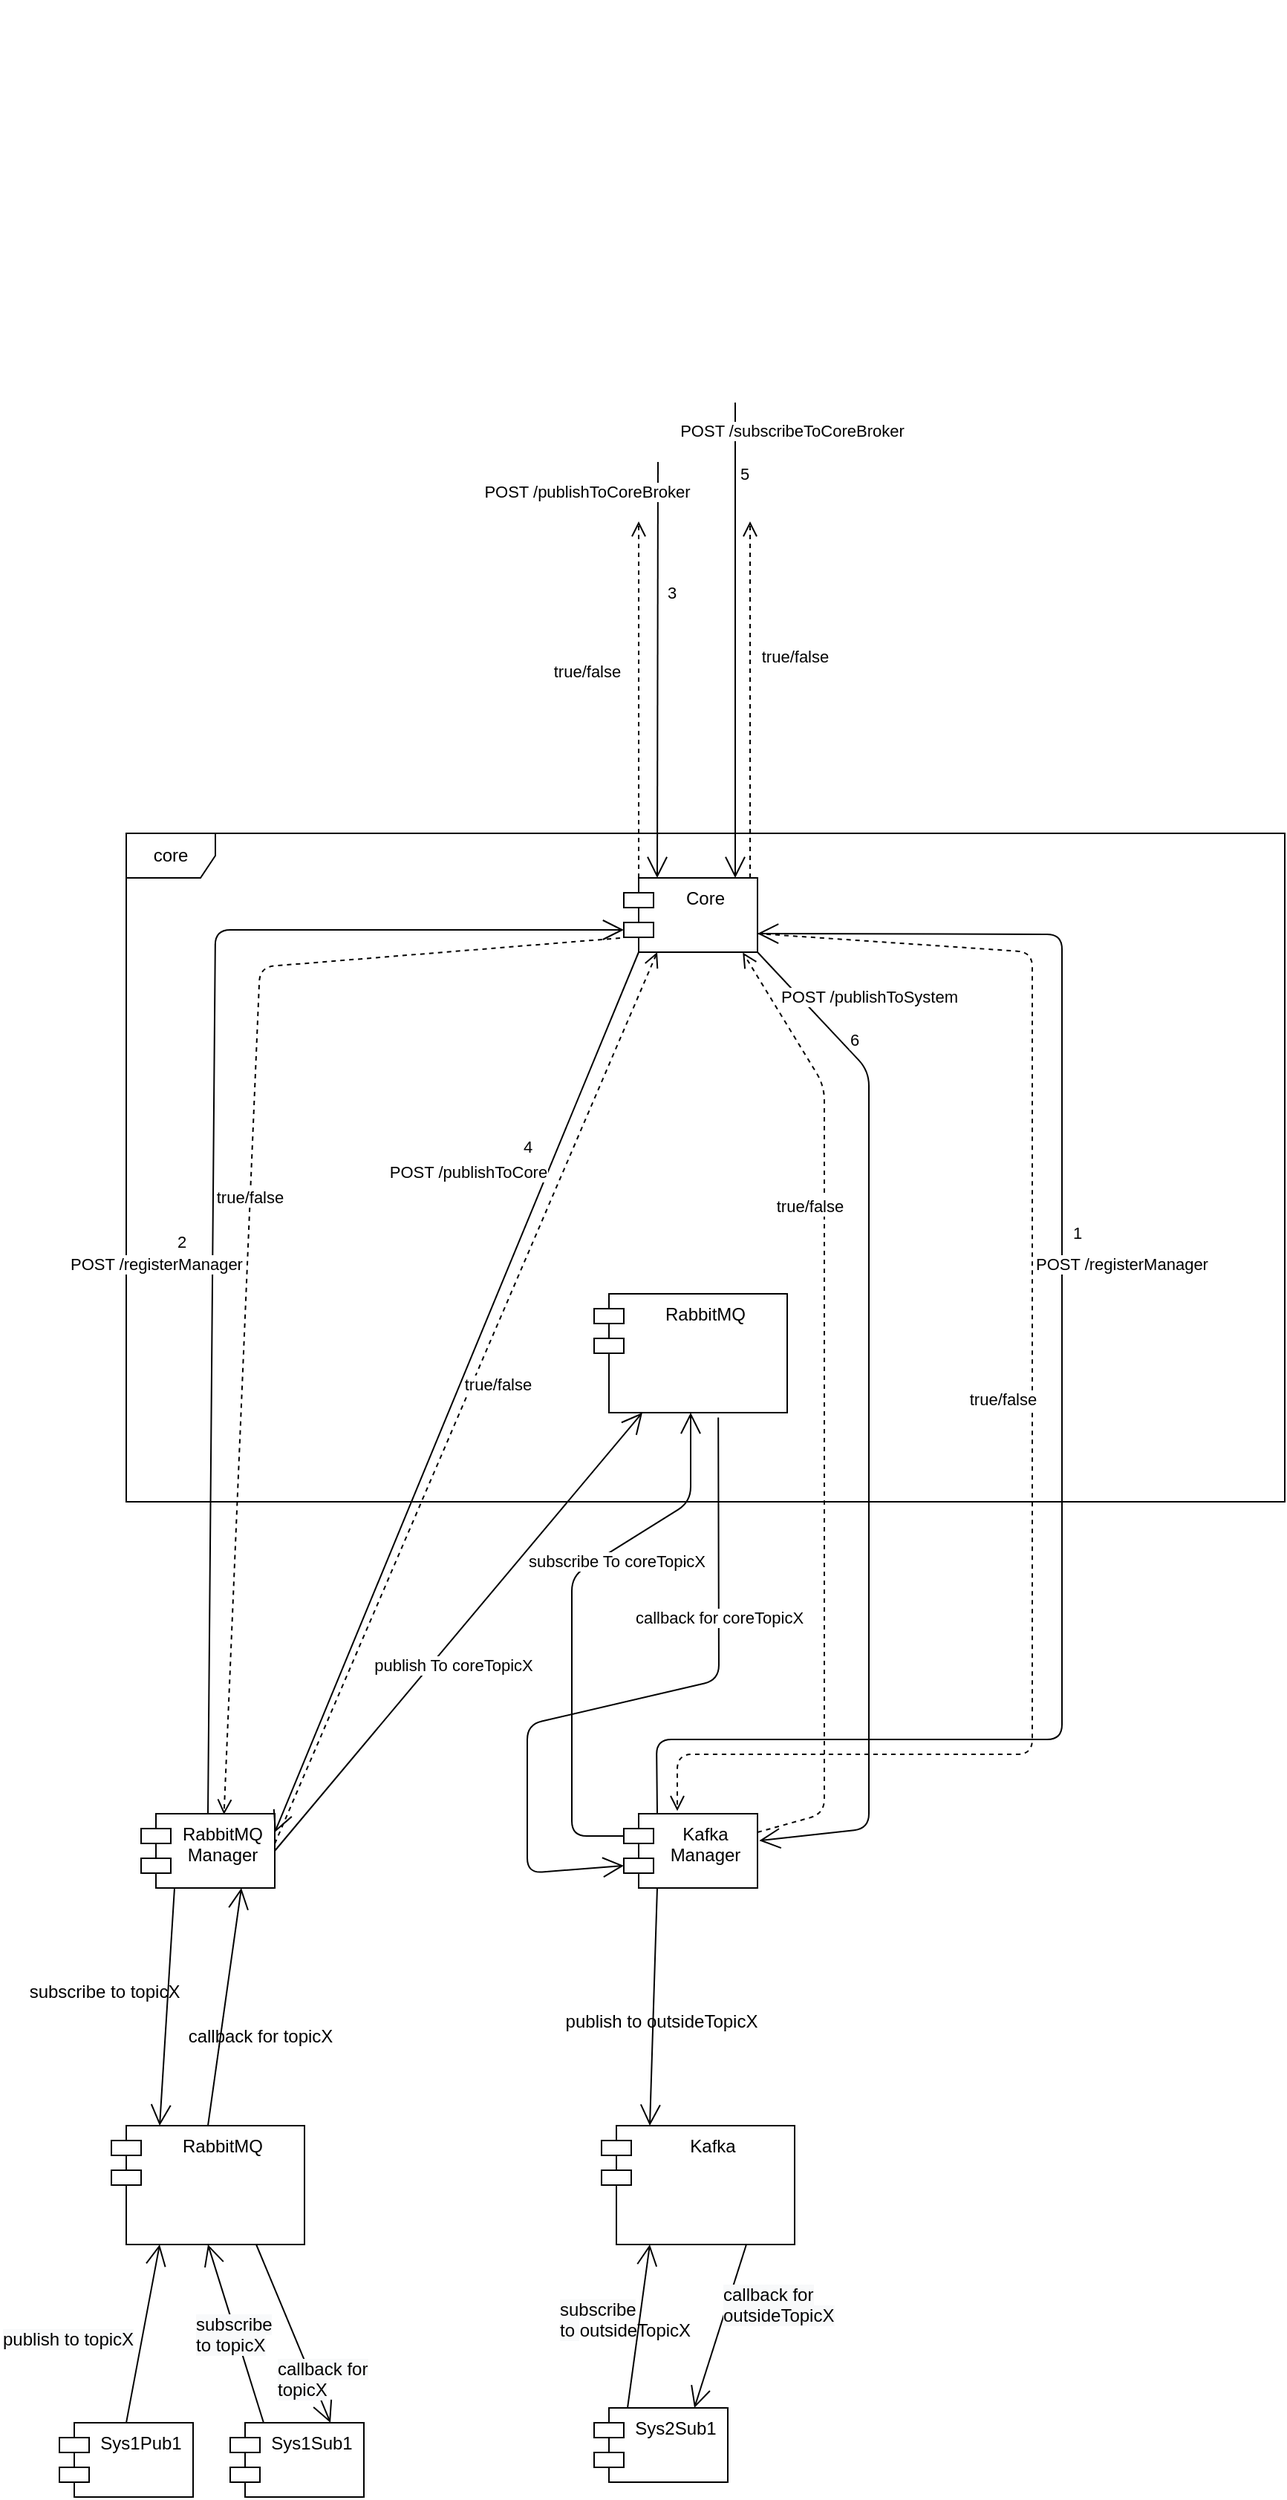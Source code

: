 <mxfile version="14.9.6" type="device"><diagram id="KYY5a7vCeVtsvQTPtS3C" name="Page-1"><mxGraphModel dx="2272" dy="1922" grid="1" gridSize="10" guides="1" tooltips="1" connect="1" arrows="1" fold="1" page="1" pageScale="1" pageWidth="850" pageHeight="1100" math="0" shadow="0"><root><mxCell id="0"/><mxCell id="1" parent="0"/><mxCell id="OAfhAhUe7wqLS1diVgSE-1" value="core" style="shape=umlFrame;whiteSpace=wrap;html=1;" parent="1" vertex="1"><mxGeometry x="60" y="50" width="780" height="450" as="geometry"/></mxCell><mxCell id="OAfhAhUe7wqLS1diVgSE-2" value="RabbitMQ" style="shape=module;align=left;spacingLeft=20;align=center;verticalAlign=top;" parent="1" vertex="1"><mxGeometry x="375" y="360" width="130" height="80" as="geometry"/></mxCell><mxCell id="OAfhAhUe7wqLS1diVgSE-3" value="Kafka&#10;Manager" style="shape=module;align=left;spacingLeft=20;align=center;verticalAlign=top;" parent="1" vertex="1"><mxGeometry x="395" y="710" width="90" height="50" as="geometry"/></mxCell><mxCell id="OAfhAhUe7wqLS1diVgSE-4" value="Core" style="shape=module;align=left;spacingLeft=20;align=center;verticalAlign=top;" parent="1" vertex="1"><mxGeometry x="395" y="80" width="90" height="50" as="geometry"/></mxCell><mxCell id="OAfhAhUe7wqLS1diVgSE-5" value="RabbitMQ&#10;Manager" style="shape=module;align=left;spacingLeft=20;align=center;verticalAlign=top;" parent="1" vertex="1"><mxGeometry x="70" y="710" width="90" height="50" as="geometry"/></mxCell><mxCell id="OAfhAhUe7wqLS1diVgSE-6" value="Kafka" style="shape=module;align=left;spacingLeft=20;align=center;verticalAlign=top;" parent="1" vertex="1"><mxGeometry x="380" y="920" width="130" height="80" as="geometry"/></mxCell><mxCell id="OAfhAhUe7wqLS1diVgSE-7" value="RabbitMQ" style="shape=module;align=left;spacingLeft=20;align=center;verticalAlign=top;" parent="1" vertex="1"><mxGeometry x="50" y="920" width="130" height="80" as="geometry"/></mxCell><mxCell id="OAfhAhUe7wqLS1diVgSE-8" value="" style="endArrow=open;endFill=1;endSize=12;html=1;exitX=0.5;exitY=0;exitDx=0;exitDy=0;entryX=0;entryY=0;entryDx=0;entryDy=35;entryPerimeter=0;" parent="1" source="OAfhAhUe7wqLS1diVgSE-5" target="OAfhAhUe7wqLS1diVgSE-4" edge="1"><mxGeometry width="160" relative="1" as="geometry"><mxPoint x="230" y="420" as="sourcePoint"/><mxPoint x="390" y="420" as="targetPoint"/><Array as="points"><mxPoint x="120" y="115"/></Array></mxGeometry></mxCell><mxCell id="OAfhAhUe7wqLS1diVgSE-10" value="POST /registerManager" style="edgeLabel;html=1;align=center;verticalAlign=middle;resizable=0;points=[];" parent="OAfhAhUe7wqLS1diVgSE-8" vertex="1" connectable="0"><mxGeometry x="-0.144" y="2" relative="1" as="geometry"><mxPoint x="-36" y="2" as="offset"/></mxGeometry></mxCell><mxCell id="OAfhAhUe7wqLS1diVgSE-9" value="" style="endArrow=open;endFill=1;endSize=12;html=1;exitX=0.25;exitY=0;exitDx=0;exitDy=0;entryX=1;entryY=0.75;entryDx=0;entryDy=0;" parent="1" source="OAfhAhUe7wqLS1diVgSE-3" target="OAfhAhUe7wqLS1diVgSE-4" edge="1"><mxGeometry width="160" relative="1" as="geometry"><mxPoint x="125.0" y="720.0" as="sourcePoint"/><mxPoint x="405.0" y="125" as="targetPoint"/><Array as="points"><mxPoint x="417" y="660"/><mxPoint x="690" y="660"/><mxPoint x="690" y="118"/></Array></mxGeometry></mxCell><mxCell id="OAfhAhUe7wqLS1diVgSE-57" value="1" style="edgeLabel;html=1;align=center;verticalAlign=middle;resizable=0;points=[];" parent="OAfhAhUe7wqLS1diVgSE-9" vertex="1" connectable="0"><mxGeometry x="0.241" y="1" relative="1" as="geometry"><mxPoint x="11" as="offset"/></mxGeometry></mxCell><mxCell id="OAfhAhUe7wqLS1diVgSE-11" value="POST /registerManager" style="edgeLabel;html=1;align=center;verticalAlign=middle;resizable=0;points=[];" parent="1" vertex="1" connectable="0"><mxGeometry x="730.001" y="340.005" as="geometry"/></mxCell><mxCell id="OAfhAhUe7wqLS1diVgSE-12" value="true/false" style="html=1;verticalAlign=bottom;endArrow=open;dashed=1;endSize=8;entryX=0.62;entryY=0.01;entryDx=0;entryDy=0;entryPerimeter=0;exitX=-0.028;exitY=0.81;exitDx=0;exitDy=0;exitPerimeter=0;" parent="1" source="OAfhAhUe7wqLS1diVgSE-4" target="OAfhAhUe7wqLS1diVgSE-5" edge="1"><mxGeometry relative="1" as="geometry"><mxPoint x="360" y="380" as="sourcePoint"/><mxPoint x="280" y="380" as="targetPoint"/><Array as="points"><mxPoint x="150" y="140"/></Array></mxGeometry></mxCell><mxCell id="OAfhAhUe7wqLS1diVgSE-13" value="true/false" style="html=1;verticalAlign=bottom;endArrow=open;dashed=1;endSize=8;exitX=1;exitY=0.75;exitDx=0;exitDy=0;entryX=0.4;entryY=-0.037;entryDx=0;entryDy=0;entryPerimeter=0;" parent="1" source="OAfhAhUe7wqLS1diVgSE-4" target="OAfhAhUe7wqLS1diVgSE-3" edge="1"><mxGeometry x="-0.012" y="-20" relative="1" as="geometry"><mxPoint x="310" y="440" as="sourcePoint"/><mxPoint x="230" y="440" as="targetPoint"/><Array as="points"><mxPoint x="670" y="130"/><mxPoint x="670" y="670"/><mxPoint x="431" y="670"/></Array><mxPoint as="offset"/></mxGeometry></mxCell><mxCell id="OAfhAhUe7wqLS1diVgSE-14" value="" style="endArrow=open;endFill=1;endSize=12;html=1;entryX=0.25;entryY=0;entryDx=0;entryDy=0;" parent="1" target="OAfhAhUe7wqLS1diVgSE-4" edge="1"><mxGeometry width="160" relative="1" as="geometry"><mxPoint x="418" y="-200" as="sourcePoint"/><mxPoint x="520" y="180" as="targetPoint"/></mxGeometry></mxCell><mxCell id="OAfhAhUe7wqLS1diVgSE-15" value="true/false" style="html=1;verticalAlign=bottom;endArrow=open;dashed=1;endSize=8;exitX=0;exitY=0;exitDx=10;exitDy=0;exitPerimeter=0;" parent="1" source="OAfhAhUe7wqLS1diVgSE-4" edge="1"><mxGeometry x="0.083" y="35" relative="1" as="geometry"><mxPoint x="480" y="50" as="sourcePoint"/><mxPoint x="405" y="-160" as="targetPoint"/><mxPoint as="offset"/></mxGeometry></mxCell><mxCell id="OAfhAhUe7wqLS1diVgSE-18" value="POST /publishToCoreBroker" style="edgeLabel;html=1;align=center;verticalAlign=middle;resizable=0;points=[];" parent="1" vertex="1" connectable="0"><mxGeometry x="369.999" y="-179.997" as="geometry"/></mxCell><mxCell id="OAfhAhUe7wqLS1diVgSE-19" value="" style="endArrow=open;endFill=1;endSize=12;html=1;entryX=0.25;entryY=0;entryDx=0;entryDy=0;" parent="1" edge="1"><mxGeometry width="160" relative="1" as="geometry"><mxPoint x="470" y="-240" as="sourcePoint"/><mxPoint x="470" y="80" as="targetPoint"/></mxGeometry></mxCell><mxCell id="OAfhAhUe7wqLS1diVgSE-20" value="true/false" style="html=1;verticalAlign=bottom;endArrow=open;dashed=1;endSize=8;exitX=0;exitY=0;exitDx=10;exitDy=0;exitPerimeter=0;" parent="1" edge="1"><mxGeometry x="0.167" y="-30" relative="1" as="geometry"><mxPoint x="480" y="80" as="sourcePoint"/><mxPoint x="480" y="-160" as="targetPoint"/><mxPoint as="offset"/></mxGeometry></mxCell><mxCell id="OAfhAhUe7wqLS1diVgSE-21" value="POST /subscribeToCoreBroker" style="edgeLabel;html=1;align=center;verticalAlign=middle;resizable=0;points=[];" parent="1" vertex="1" connectable="0"><mxGeometry x="504.999" y="-219.997" as="geometry"><mxPoint x="3" y="-1" as="offset"/></mxGeometry></mxCell><mxCell id="OAfhAhUe7wqLS1diVgSE-22" value="" style="endArrow=open;endFill=1;endSize=12;html=1;exitX=0;exitY=1;exitDx=10;exitDy=0;exitPerimeter=0;entryX=1;entryY=0.25;entryDx=0;entryDy=0;" parent="1" source="OAfhAhUe7wqLS1diVgSE-4" target="OAfhAhUe7wqLS1diVgSE-5" edge="1"><mxGeometry width="160" relative="1" as="geometry"><mxPoint x="360" y="250" as="sourcePoint"/><mxPoint x="520" y="250" as="targetPoint"/></mxGeometry></mxCell><mxCell id="OAfhAhUe7wqLS1diVgSE-23" value="POST /publishToCore" style="edgeLabel;html=1;align=center;verticalAlign=middle;resizable=0;points=[];" parent="OAfhAhUe7wqLS1diVgSE-22" vertex="1" connectable="0"><mxGeometry x="-0.503" y="1" relative="1" as="geometry"><mxPoint x="-55" as="offset"/></mxGeometry></mxCell><mxCell id="OAfhAhUe7wqLS1diVgSE-62" value="4" style="edgeLabel;html=1;align=center;verticalAlign=middle;resizable=0;points=[];" parent="OAfhAhUe7wqLS1diVgSE-22" vertex="1" connectable="0"><mxGeometry x="-0.531" y="1" relative="1" as="geometry"><mxPoint x="-19" y="-9" as="offset"/></mxGeometry></mxCell><mxCell id="OAfhAhUe7wqLS1diVgSE-24" value="true/false" style="html=1;verticalAlign=bottom;endArrow=open;dashed=1;endSize=8;entryX=0.25;entryY=1;entryDx=0;entryDy=0;exitX=1;exitY=0.404;exitDx=0;exitDy=0;exitPerimeter=0;" parent="1" source="OAfhAhUe7wqLS1diVgSE-5" target="OAfhAhUe7wqLS1diVgSE-4" edge="1"><mxGeometry x="0.026" y="-19" relative="1" as="geometry"><mxPoint x="480" y="320" as="sourcePoint"/><mxPoint x="400" y="320" as="targetPoint"/><mxPoint as="offset"/></mxGeometry></mxCell><mxCell id="OAfhAhUe7wqLS1diVgSE-27" value="" style="endArrow=open;endFill=1;endSize=12;html=1;entryX=1.013;entryY=0.363;entryDx=0;entryDy=0;entryPerimeter=0;exitX=1;exitY=1;exitDx=0;exitDy=0;" parent="1" source="OAfhAhUe7wqLS1diVgSE-4" target="OAfhAhUe7wqLS1diVgSE-3" edge="1"><mxGeometry width="160" relative="1" as="geometry"><mxPoint x="360" y="570" as="sourcePoint"/><mxPoint x="520" y="570" as="targetPoint"/><Array as="points"><mxPoint x="560" y="210"/><mxPoint x="560" y="720"/></Array></mxGeometry></mxCell><mxCell id="OAfhAhUe7wqLS1diVgSE-28" value="POST /publishToSystem" style="edgeLabel;html=1;align=center;verticalAlign=middle;resizable=0;points=[];" parent="1" vertex="1" connectable="0"><mxGeometry x="559.998" y="160.003" as="geometry"/></mxCell><mxCell id="OAfhAhUe7wqLS1diVgSE-29" value="true/false" style="html=1;verticalAlign=bottom;endArrow=open;dashed=1;endSize=8;entryX=0.89;entryY=1.004;entryDx=0;entryDy=0;entryPerimeter=0;exitX=1;exitY=0.25;exitDx=0;exitDy=0;" parent="1" source="OAfhAhUe7wqLS1diVgSE-3" target="OAfhAhUe7wqLS1diVgSE-4" edge="1"><mxGeometry x="0.392" y="10" relative="1" as="geometry"><mxPoint x="480" y="370" as="sourcePoint"/><mxPoint x="400" y="370" as="targetPoint"/><Array as="points"><mxPoint x="530" y="710"/><mxPoint x="530" y="220"/></Array><mxPoint as="offset"/></mxGeometry></mxCell><mxCell id="OAfhAhUe7wqLS1diVgSE-30" value="" style="endArrow=open;endFill=1;endSize=12;html=1;exitX=0.25;exitY=1;exitDx=0;exitDy=0;entryX=0.25;entryY=0;entryDx=0;entryDy=0;" parent="1" source="OAfhAhUe7wqLS1diVgSE-5" target="OAfhAhUe7wqLS1diVgSE-7" edge="1"><mxGeometry width="160" relative="1" as="geometry"><mxPoint x="290" y="640" as="sourcePoint"/><mxPoint x="450" y="640" as="targetPoint"/></mxGeometry></mxCell><mxCell id="OAfhAhUe7wqLS1diVgSE-31" value="subscribe to topicX" style="text;html=1;align=center;verticalAlign=middle;resizable=0;points=[];autosize=1;strokeColor=none;" parent="1" vertex="1"><mxGeometry x="-15" y="820" width="120" height="20" as="geometry"/></mxCell><mxCell id="OAfhAhUe7wqLS1diVgSE-32" value="" style="endArrow=open;endFill=1;endSize=12;html=1;exitX=0.5;exitY=0;exitDx=0;exitDy=0;entryX=0.75;entryY=1;entryDx=0;entryDy=0;" parent="1" source="OAfhAhUe7wqLS1diVgSE-7" target="OAfhAhUe7wqLS1diVgSE-5" edge="1"><mxGeometry width="160" relative="1" as="geometry"><mxPoint x="290" y="780" as="sourcePoint"/><mxPoint x="450" y="780" as="targetPoint"/></mxGeometry></mxCell><mxCell id="OAfhAhUe7wqLS1diVgSE-33" value="callback for topicX" style="text;html=1;align=center;verticalAlign=middle;resizable=0;points=[];autosize=1;strokeColor=none;" parent="1" vertex="1"><mxGeometry x="95" y="850" width="110" height="20" as="geometry"/></mxCell><mxCell id="OAfhAhUe7wqLS1diVgSE-34" value="" style="endArrow=open;endFill=1;endSize=12;html=1;exitX=1;exitY=0.5;exitDx=0;exitDy=0;entryX=0.25;entryY=1;entryDx=0;entryDy=0;" parent="1" source="OAfhAhUe7wqLS1diVgSE-5" target="OAfhAhUe7wqLS1diVgSE-2" edge="1"><mxGeometry width="160" relative="1" as="geometry"><mxPoint x="290" y="640" as="sourcePoint"/><mxPoint x="450" y="640" as="targetPoint"/></mxGeometry></mxCell><mxCell id="OAfhAhUe7wqLS1diVgSE-35" value="publish To coreTopicX" style="edgeLabel;html=1;align=center;verticalAlign=middle;resizable=0;points=[];" parent="OAfhAhUe7wqLS1diVgSE-34" vertex="1" connectable="0"><mxGeometry x="0.251" relative="1" as="geometry"><mxPoint x="-35" y="59" as="offset"/></mxGeometry></mxCell><mxCell id="OAfhAhUe7wqLS1diVgSE-36" value="" style="endArrow=open;endFill=1;endSize=12;html=1;exitX=0;exitY=0;exitDx=0;exitDy=15;exitPerimeter=0;entryX=0.5;entryY=1;entryDx=0;entryDy=0;" parent="1" source="OAfhAhUe7wqLS1diVgSE-3" target="OAfhAhUe7wqLS1diVgSE-2" edge="1"><mxGeometry width="160" relative="1" as="geometry"><mxPoint x="290" y="610" as="sourcePoint"/><mxPoint x="450" y="610" as="targetPoint"/><Array as="points"><mxPoint x="360" y="725"/><mxPoint x="360" y="550"/><mxPoint x="440" y="500"/></Array></mxGeometry></mxCell><mxCell id="OAfhAhUe7wqLS1diVgSE-37" value="subscribe To coreTopicX" style="edgeLabel;html=1;align=center;verticalAlign=middle;resizable=0;points=[];" parent="OAfhAhUe7wqLS1diVgSE-36" vertex="1" connectable="0"><mxGeometry x="0.236" relative="1" as="geometry"><mxPoint x="17" y="-2" as="offset"/></mxGeometry></mxCell><mxCell id="OAfhAhUe7wqLS1diVgSE-38" value="" style="endArrow=open;endFill=1;endSize=12;html=1;entryX=0;entryY=0;entryDx=0;entryDy=35;entryPerimeter=0;exitX=0.643;exitY=1.041;exitDx=0;exitDy=0;exitPerimeter=0;" parent="1" source="OAfhAhUe7wqLS1diVgSE-2" target="OAfhAhUe7wqLS1diVgSE-3" edge="1"><mxGeometry width="160" relative="1" as="geometry"><mxPoint x="290" y="610" as="sourcePoint"/><mxPoint x="450" y="610" as="targetPoint"/><Array as="points"><mxPoint x="459" y="620"/><mxPoint x="330" y="650"/><mxPoint x="330" y="750"/></Array></mxGeometry></mxCell><mxCell id="OAfhAhUe7wqLS1diVgSE-39" value="callback for coreTopicX" style="edgeLabel;html=1;align=center;verticalAlign=middle;resizable=0;points=[];" parent="OAfhAhUe7wqLS1diVgSE-38" vertex="1" connectable="0"><mxGeometry x="-0.433" relative="1" as="geometry"><mxPoint as="offset"/></mxGeometry></mxCell><mxCell id="OAfhAhUe7wqLS1diVgSE-40" value="" style="endArrow=open;endFill=1;endSize=12;html=1;entryX=0.25;entryY=0;entryDx=0;entryDy=0;exitX=0.25;exitY=1;exitDx=0;exitDy=0;" parent="1" source="OAfhAhUe7wqLS1diVgSE-3" target="OAfhAhUe7wqLS1diVgSE-6" edge="1"><mxGeometry width="160" relative="1" as="geometry"><mxPoint x="290" y="750" as="sourcePoint"/><mxPoint x="450" y="750" as="targetPoint"/></mxGeometry></mxCell><mxCell id="OAfhAhUe7wqLS1diVgSE-41" value="publish to outsideTopicX" style="text;html=1;align=center;verticalAlign=middle;resizable=0;points=[];autosize=1;strokeColor=none;" parent="1" vertex="1"><mxGeometry x="350" y="840" width="140" height="20" as="geometry"/></mxCell><mxCell id="OAfhAhUe7wqLS1diVgSE-42" value="Sys1Pub1" style="shape=module;align=left;spacingLeft=20;align=center;verticalAlign=top;" parent="1" vertex="1"><mxGeometry x="15" y="1120" width="90" height="50" as="geometry"/></mxCell><mxCell id="OAfhAhUe7wqLS1diVgSE-43" value="" style="endArrow=open;endFill=1;endSize=12;html=1;exitX=0.5;exitY=0;exitDx=0;exitDy=0;entryX=0.25;entryY=1;entryDx=0;entryDy=0;" parent="1" source="OAfhAhUe7wqLS1diVgSE-42" target="OAfhAhUe7wqLS1diVgSE-7" edge="1"><mxGeometry width="160" relative="1" as="geometry"><mxPoint x="210" y="860" as="sourcePoint"/><mxPoint x="370" y="860" as="targetPoint"/></mxGeometry></mxCell><mxCell id="OAfhAhUe7wqLS1diVgSE-44" value="&lt;span style=&quot;color: rgb(0 , 0 , 0) ; font-family: &amp;#34;helvetica&amp;#34; ; font-size: 12px ; font-style: normal ; font-weight: 400 ; letter-spacing: normal ; text-align: center ; text-indent: 0px ; text-transform: none ; word-spacing: 0px ; background-color: rgb(248 , 249 , 250) ; display: inline ; float: none&quot;&gt;publish to topicX&lt;/span&gt;" style="text;whiteSpace=wrap;html=1;" parent="1" vertex="1"><mxGeometry x="-25" y="1050" width="95" height="30" as="geometry"/></mxCell><mxCell id="OAfhAhUe7wqLS1diVgSE-45" value="Sys1Sub1" style="shape=module;align=left;spacingLeft=20;align=center;verticalAlign=top;" parent="1" vertex="1"><mxGeometry x="130" y="1120" width="90" height="50" as="geometry"/></mxCell><mxCell id="OAfhAhUe7wqLS1diVgSE-46" value="" style="endArrow=open;endFill=1;endSize=12;html=1;exitX=0.25;exitY=0;exitDx=0;exitDy=0;entryX=0.5;entryY=1;entryDx=0;entryDy=0;" parent="1" source="OAfhAhUe7wqLS1diVgSE-45" target="OAfhAhUe7wqLS1diVgSE-7" edge="1"><mxGeometry width="160" relative="1" as="geometry"><mxPoint x="210" y="860" as="sourcePoint"/><mxPoint x="370" y="860" as="targetPoint"/></mxGeometry></mxCell><mxCell id="OAfhAhUe7wqLS1diVgSE-48" value="&lt;span style=&quot;color: rgb(0 , 0 , 0) ; font-family: &amp;#34;helvetica&amp;#34; ; font-size: 12px ; font-style: normal ; font-weight: 400 ; letter-spacing: normal ; text-align: center ; text-indent: 0px ; text-transform: none ; word-spacing: 0px ; background-color: rgb(248 , 249 , 250) ; display: inline ; float: none&quot;&gt;subscribe to topicX&lt;/span&gt;" style="text;whiteSpace=wrap;html=1;" parent="1" vertex="1"><mxGeometry x="105" y="1040" width="65" height="30" as="geometry"/></mxCell><mxCell id="OAfhAhUe7wqLS1diVgSE-49" value="" style="endArrow=open;endFill=1;endSize=12;html=1;entryX=0.75;entryY=0;entryDx=0;entryDy=0;exitX=0.75;exitY=1;exitDx=0;exitDy=0;" parent="1" source="OAfhAhUe7wqLS1diVgSE-7" target="OAfhAhUe7wqLS1diVgSE-45" edge="1"><mxGeometry width="160" relative="1" as="geometry"><mxPoint x="210" y="860" as="sourcePoint"/><mxPoint x="370" y="860" as="targetPoint"/></mxGeometry></mxCell><mxCell id="OAfhAhUe7wqLS1diVgSE-51" value="&lt;span style=&quot;color: rgb(0 , 0 , 0) ; font-family: &amp;#34;helvetica&amp;#34; ; font-size: 12px ; font-style: normal ; font-weight: 400 ; letter-spacing: normal ; text-align: center ; text-indent: 0px ; text-transform: none ; word-spacing: 0px ; background-color: rgb(248 , 249 , 250) ; display: inline ; float: none&quot;&gt;callback for topicX&lt;/span&gt;" style="text;whiteSpace=wrap;html=1;" parent="1" vertex="1"><mxGeometry x="160" y="1070" width="65" height="30" as="geometry"/></mxCell><mxCell id="OAfhAhUe7wqLS1diVgSE-52" value="Sys2Sub1" style="shape=module;align=left;spacingLeft=20;align=center;verticalAlign=top;" parent="1" vertex="1"><mxGeometry x="375" y="1110" width="90" height="50" as="geometry"/></mxCell><mxCell id="OAfhAhUe7wqLS1diVgSE-53" value="" style="endArrow=open;endFill=1;endSize=12;html=1;entryX=0.25;entryY=1;entryDx=0;entryDy=0;exitX=0.25;exitY=0;exitDx=0;exitDy=0;" parent="1" source="OAfhAhUe7wqLS1diVgSE-52" target="OAfhAhUe7wqLS1diVgSE-6" edge="1"><mxGeometry width="160" relative="1" as="geometry"><mxPoint x="210" y="940" as="sourcePoint"/><mxPoint x="370" y="940" as="targetPoint"/></mxGeometry></mxCell><mxCell id="OAfhAhUe7wqLS1diVgSE-54" value="&lt;span style=&quot;color: rgb(0 , 0 , 0) ; font-family: &amp;#34;helvetica&amp;#34; ; font-size: 12px ; font-style: normal ; font-weight: 400 ; letter-spacing: normal ; text-align: center ; text-indent: 0px ; text-transform: none ; word-spacing: 0px ; background-color: rgb(248 , 249 , 250) ; display: inline ; float: none&quot;&gt;subscribe to&amp;nbsp;&lt;/span&gt;&lt;span style=&quot;text-align: center&quot;&gt;outsideTopicX&lt;br&gt;&lt;/span&gt;" style="text;whiteSpace=wrap;html=1;" parent="1" vertex="1"><mxGeometry x="350" y="1030" width="65" height="30" as="geometry"/></mxCell><mxCell id="OAfhAhUe7wqLS1diVgSE-55" value="" style="endArrow=open;endFill=1;endSize=12;html=1;entryX=0.75;entryY=0;entryDx=0;entryDy=0;exitX=0.75;exitY=1;exitDx=0;exitDy=0;" parent="1" source="OAfhAhUe7wqLS1diVgSE-6" target="OAfhAhUe7wqLS1diVgSE-52" edge="1"><mxGeometry width="160" relative="1" as="geometry"><mxPoint x="210" y="940" as="sourcePoint"/><mxPoint x="370" y="940" as="targetPoint"/></mxGeometry></mxCell><mxCell id="OAfhAhUe7wqLS1diVgSE-56" value="&lt;span style=&quot;color: rgb(0 , 0 , 0) ; font-family: &amp;#34;helvetica&amp;#34; ; font-size: 12px ; font-style: normal ; font-weight: 400 ; letter-spacing: normal ; text-align: center ; text-indent: 0px ; text-transform: none ; word-spacing: 0px ; background-color: rgb(248 , 249 , 250) ; display: inline ; float: none&quot;&gt;callback for outsideTopicX&lt;/span&gt;" style="text;whiteSpace=wrap;html=1;" parent="1" vertex="1"><mxGeometry x="460" y="1020" width="80" height="30" as="geometry"/></mxCell><mxCell id="OAfhAhUe7wqLS1diVgSE-58" value="2" style="edgeLabel;html=1;align=center;verticalAlign=middle;resizable=0;points=[];" parent="1" vertex="1" connectable="0"><mxGeometry x="720" y="319.996" as="geometry"><mxPoint x="-623" y="5" as="offset"/></mxGeometry></mxCell><mxCell id="OAfhAhUe7wqLS1diVgSE-61" value="3" style="edgeLabel;html=1;align=center;verticalAlign=middle;resizable=0;points=[];" parent="1" vertex="1" connectable="0"><mxGeometry x="710" y="289.996" as="geometry"><mxPoint x="-283" y="-402" as="offset"/></mxGeometry></mxCell><mxCell id="OAfhAhUe7wqLS1diVgSE-63" value="5" style="edgeLabel;html=1;align=center;verticalAlign=middle;resizable=0;points=[];" parent="1" vertex="1" connectable="0"><mxGeometry x="559.996" y="-510.001" as="geometry"><mxPoint x="-84" y="318" as="offset"/></mxGeometry></mxCell><mxCell id="OAfhAhUe7wqLS1diVgSE-64" value="6" style="edgeLabel;html=1;align=center;verticalAlign=middle;resizable=0;points=[];" parent="1" vertex="1" connectable="0"><mxGeometry x="339.606" y="269.999" as="geometry"><mxPoint x="210" y="-81" as="offset"/></mxGeometry></mxCell></root></mxGraphModel></diagram></mxfile>